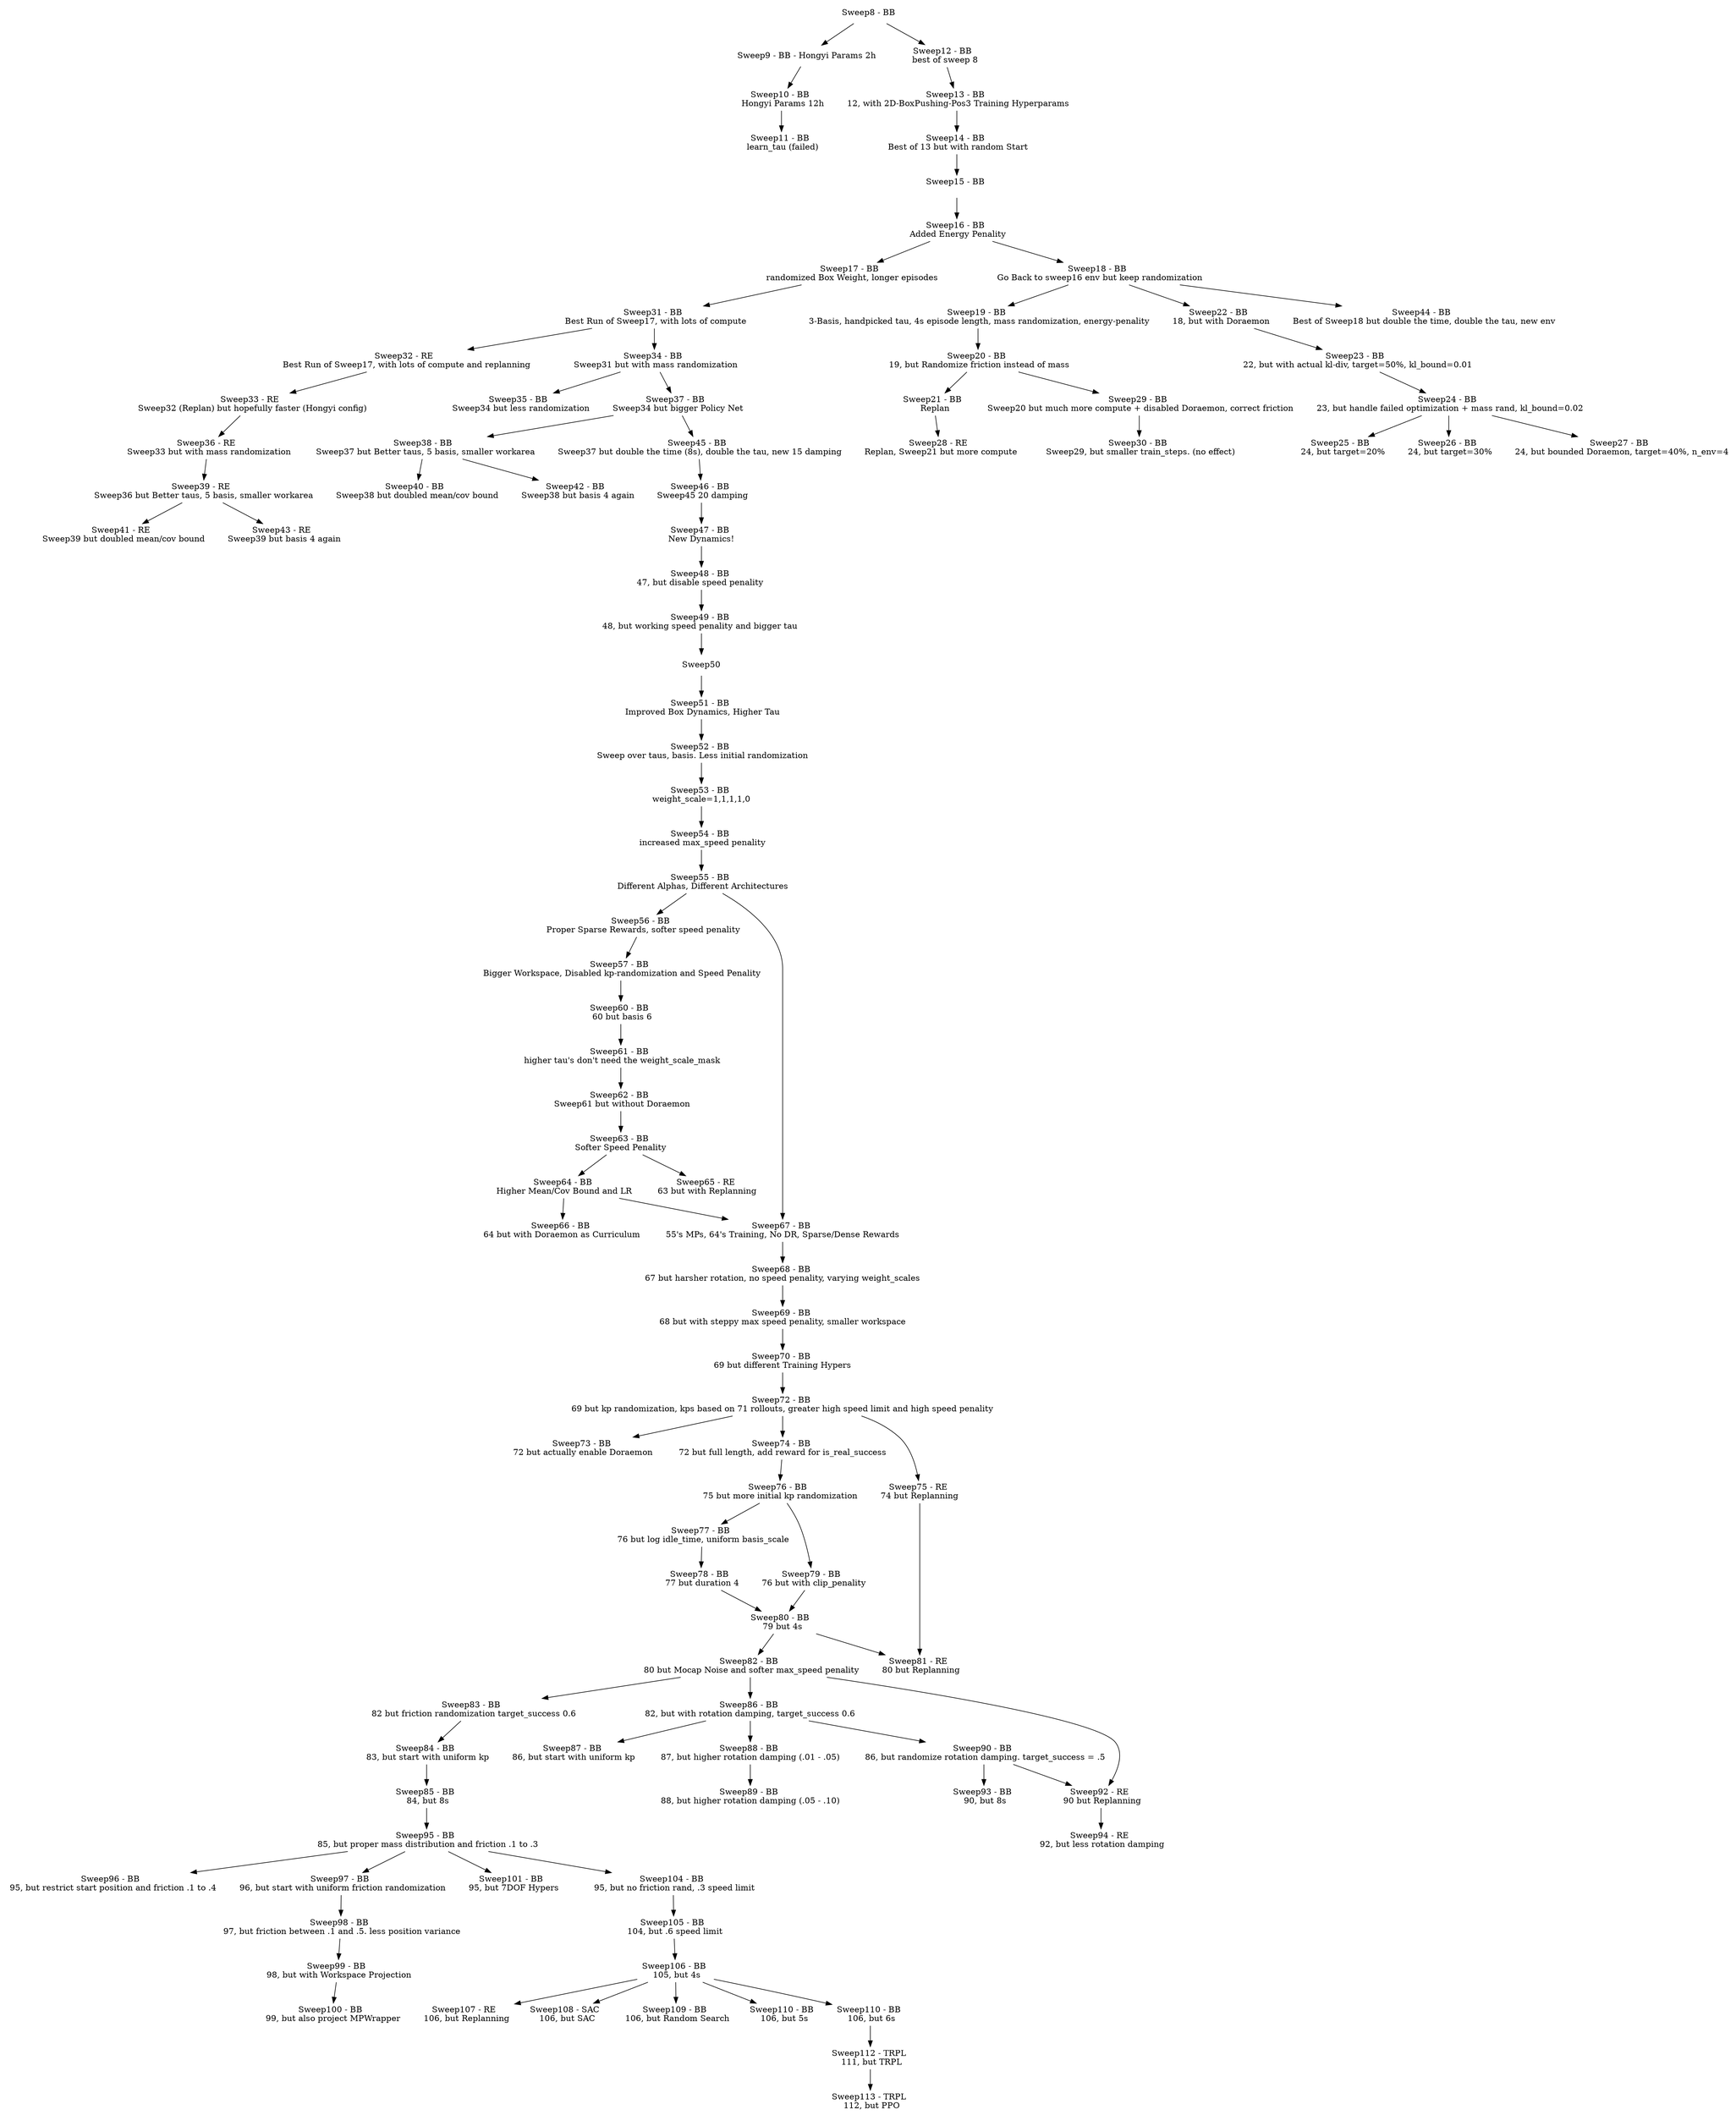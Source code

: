 digraph Sweeps {
    // Nodes
    node [shape=plaintext]
    "Sweep8"  [label=<Sweep8 - BB>];
    "Sweep9"  [label=<Sweep9 - BB - Hongyi Params 2h>];
    "Sweep10" [label=<Sweep10 - BB <BR/> Hongyi Params 12h>];
    "Sweep11" [label=<Sweep11 - BB <BR/> learn_tau (failed)>];
    "Sweep12" [label=<Sweep12 - BB <BR/> best of sweep 8>];
    "Sweep13" [label=<Sweep13 - BB <BR/> 12, with 2D-BoxPushing-Pos3 Training Hyperparams>];
    "Sweep14" [label=<Sweep14 - BB <BR/> Best of 13 but with random Start>];
    "Sweep15" [label=<Sweep15 - BB <BR/> >];
    "Sweep16" [label=<Sweep16 - BB <BR/> Added Energy Penality>];
    "Sweep17" [label=<Sweep17 - BB <BR/> randomized Box Weight, longer episodes>];
    "Sweep18" [label=<Sweep18 - BB <BR/> Go Back to sweep16 env but keep randomization>];
    "Sweep19" [label=<Sweep19 - BB <BR/> 3-Basis, handpicked tau, 4s episode length, mass randomization, energy-penality>];
    "Sweep20" [label=<Sweep20 - BB <BR/> 19, but Randomize friction instead of mass>];
    "Sweep21" [label=<Sweep21 - BB <BR/> Replan>];
    "Sweep22" [label=<Sweep22 - BB <BR/> 18, but with Doraemon>];
    "Sweep23" [label=<Sweep23 - BB <BR/> 22, but with actual kl-div, target=50%, kl_bound=0.01>];
    "Sweep24" [label=<Sweep24 - BB <BR/> 23, but handle failed optimization + mass rand, kl_bound=0.02>];
    "Sweep25" [label=<Sweep25 - BB <BR/> 24, but target=20%>];
    "Sweep26" [label=<Sweep26 - BB <BR/> 24, but target=30%>];
    "Sweep27" [label=<Sweep27 - BB <BR/> 24, but bounded Doraemon, target=40%, n_env=4>];
    "Sweep28" [label=<Sweep28 - RE <BR/> Replan, Sweep21 but more compute>];
    "Sweep29" [label=<Sweep29 - BB <BR/> Sweep20 but much more compute + disabled Doraemon, correct friction>];
    "Sweep30" [label=<Sweep30 - BB <BR/> Sweep29, but smaller train_steps. (no effect)>];
    "Sweep31" [label=<Sweep31 - BB <BR/> Best Run of Sweep17, with lots of compute>];
    "Sweep32" [label=<Sweep32 - RE <BR/> Best Run of Sweep17, with lots of compute and replanning>];
    "Sweep33" [label=<Sweep33 - RE <BR/> Sweep32 (Replan) but hopefully faster (Hongyi config)>];
    "Sweep34" [label=<Sweep34 - BB <BR/> Sweep31 but with mass randomization>];
    "Sweep35" [label=<Sweep35 - BB <BR/> Sweep34 but less randomization>];
    "Sweep36" [label=<Sweep36 - RE <BR/> Sweep33 but with mass randomization>];
    "Sweep37" [label=<Sweep37 - BB <BR/> Sweep34 but bigger Policy Net>];
    "Sweep38" [label=<Sweep38 - BB <BR/> Sweep37 but Better taus, 5 basis, smaller workarea>];
    "Sweep39" [label=<Sweep39 - RE <BR/> Sweep36 but Better taus, 5 basis, smaller workarea>];
    "Sweep40" [label=<Sweep40 - BB <BR/> Sweep38 but doubled mean/cov bound>];
    "Sweep41" [label=<Sweep41 - RE <BR/> Sweep39 but doubled mean/cov bound>];
    "Sweep42" [label=<Sweep42 - BB <BR/> Sweep38 but basis 4 again>];
    "Sweep43" [label=<Sweep43 - RE <BR/> Sweep39 but basis 4 again>];
    "Sweep44" [label=<Sweep44 - BB <BR/> Best of Sweep18 but double the time, double the tau, new env>];
    "Sweep45" [label=<Sweep45 - BB <BR/> Sweep37 but double the time (8s), double the tau, new 15 damping>];
    "Sweep46" [label=<Sweep46 - BB <BR/> Sweep45 20 damping>];
    "Sweep47" [label=<Sweep47 - BB <BR/> New Dynamics! >];
    "Sweep48" [label=<Sweep48 - BB <BR/> 47, but disable speed penality  >];
    "Sweep49" [label=<Sweep49 - BB <BR/> 48, but working speed penality and bigger tau  >];
    "Sweep51" [label=<Sweep51 - BB <BR/> Improved Box Dynamics, Higher Tau>];
    "Sweep52" [label=<Sweep52 - BB <BR/> Sweep over taus, basis. Less initial randomization>];
    "Sweep53" [label=<Sweep53 - BB <BR/> weight_scale=1,1,1,1,0 >];
    "Sweep54" [label=<Sweep54 - BB <BR/> increased max_speed penality>];
    "Sweep55" [label=<Sweep55 - BB <BR/> Different Alphas, Different Architectures>];
    "Sweep56" [label=<Sweep56 - BB <BR/> Proper Sparse Rewards, softer speed penality>];
    "Sweep57" [label=<Sweep57 - BB <BR/> Bigger Workspace, Disabled kp-randomization and Speed Penality>];
    "Sweep60" [label=<Sweep60 - BB <BR/> 60 but basis 6>];
    "Sweep61" [label=<Sweep61 - BB <BR/> higher tau's don't need the weight_scale_mask>];
    "Sweep62" [label=<Sweep62 - BB <BR/> Sweep61 but without Doraemon>];
    "Sweep63" [label=<Sweep63 - BB <BR/> Softer Speed Penality >];
    "Sweep64" [label=<Sweep64 - BB <BR/> Higher Mean/Cov Bound and LR >];
    "Sweep65" [label=<Sweep65 - RE <BR/> 63 but with Replanning >];
    "Sweep66" [label=<Sweep66 - BB <BR/> 64 but with Doraemon as Curriculum >];
    "Sweep67" [label=<Sweep67 - BB <BR/> 55's MPs, 64's Training, No DR, Sparse/Dense Rewards >];
    "Sweep68" [label=<Sweep68 - BB <BR/> 67 but harsher rotation, no speed penality, varying weight_scales >];
    "Sweep69" [label=<Sweep69 - BB <BR/> 68 but with steppy max speed penality, smaller workspace >];
    "Sweep70" [label=<Sweep70 - BB <BR/> 69 but different Training Hypers >];
    "Sweep72" [label=<Sweep72 - BB <BR/> 69 but kp randomization, kps based on 71 rollouts, greater high speed limit and high speed penality >];
    "Sweep73" [label=<Sweep73 - BB <BR/> 72 but actually enable Doraemon >];
    "Sweep74" [label=<Sweep74 - BB <BR/> 72 but full length, add reward for is_real_success >];
    "Sweep75" [label=<Sweep75 - RE <BR/> 74 but Replanning >];
    "Sweep76" [label=<Sweep76 - BB <BR/> 75 but more initial kp randomization>];
    "Sweep77" [label=<Sweep77 - BB <BR/> 76 but log idle_time, uniform basis_scale>];
    "Sweep78" [label=<Sweep78 - BB <BR/> 77 but duration 4>];
    "Sweep79" [label=<Sweep79 - BB <BR/> 76 but with clip_penality>];
    "Sweep80" [label=<Sweep80 - BB <BR/> 79 but 4s>];
    "Sweep81" [label=<Sweep81 - RE <BR/> 80 but Replanning>];
    "Sweep82" [label=<Sweep82 - BB <BR/> 80 but Mocap Noise and softer max_speed penality>];
    "Sweep83" [label=<Sweep83 - BB <BR/> 82 but friction randomization target_success 0.6>];
    "Sweep84" [label=<Sweep84 - BB <BR/> 83, but start with uniform kp>];
    "Sweep85" [label=<Sweep85 - BB <BR/> 84, but 8s>];
    "Sweep86" [label=<Sweep86 - BB <BR/> 82, but with rotation damping, target_success 0.6 >];
    "Sweep87" [label=<Sweep87 - BB <BR/> 86, but start with uniform kp >];
    "Sweep88" [label=<Sweep88 - BB <BR/> 87, but higher rotation damping (.01 - .05) >];
    "Sweep89" [label=<Sweep89 - BB <BR/> 88, but higher rotation damping (.05 - .10) >];
    "Sweep90" [label=<Sweep90 - BB <BR/> 86, but randomize rotation damping. target_success = .5>];
    "Sweep92" [label=<Sweep92 - RE <BR/> 90 but Replanning>];
    "Sweep93" [label=<Sweep93 - BB <BR/> 90, but 8s>];
    "Sweep94" [label=<Sweep94 - RE <BR/> 92, but less rotation damping>];
    "Sweep95" [label=<Sweep95 - BB <BR/> 85, but proper mass distribution and friction .1 to .3>];
    "Sweep96" [label=<Sweep96 - BB <BR/> 95, but restrict start position and friction .1 to .4>];
    "Sweep97" [label=<Sweep97 - BB <BR/> 96, but start with uniform friction randomization>];
    "Sweep98" [label=<Sweep98 - BB <BR/> 97, but friction between .1 and .5. less position variance>];
    "Sweep99" [label=<Sweep99 - BB <BR/> 98, but with Workspace Projection>];
    "Sweep100" [label=<Sweep100 - BB <BR/> 99, but also project MPWrapper>];
    "Sweep101" [label=<Sweep101 - BB <BR/> 95, but 7DOF Hypers>];
    "Sweep104" [label=<Sweep104 - BB <BR/> 95, but no friction rand, .3 speed limit>];
    "Sweep105" [label=<Sweep105 - BB <BR/> 104, but .6 speed limit>];
    "Sweep106" [label=<Sweep106 - BB <BR/> 105, but 4s>];
    "Sweep107" [label=<Sweep107 - RE <BR/> 106, but Replanning>];
    "Sweep108" [label=<Sweep108 - SAC <BR/> 106, but SAC>];
    "Sweep109" [label=<Sweep109 - BB <BR/> 106, but Random Search>];
    "Sweep110" [label=<Sweep110 - BB <BR/> 106, but 5s>];
    "Sweep111" [label=<Sweep110 - BB <BR/> 106, but 6s>];
    "Sweep112" [label=<Sweep112 - TRPL <BR/> 111, but TRPL>];
    "Sweep113" [label=<Sweep113 - TRPL <BR/> 112, but PPO>];

    // Edges
    "Sweep8" -> "Sweep9"
    "Sweep9" -> "Sweep10"
    "Sweep10" -> "Sweep11"
    "Sweep8" -> "Sweep12"
    "Sweep12" -> "Sweep13"
    "Sweep13" -> "Sweep14"
    "Sweep16" -> "Sweep18"
    "Sweep18" -> "Sweep19"
    "Sweep19" -> "Sweep20"
    "Sweep21" -> "Sweep28"
    "Sweep20" -> "Sweep29"
    "Sweep29" -> "Sweep30"
    "Sweep17" -> "Sweep31"
    "Sweep31" -> "Sweep32"
    "Sweep32" -> "Sweep33"
    "Sweep31" -> "Sweep34"
    "Sweep34" -> "Sweep35"
    "Sweep33" -> "Sweep36"
    "Sweep34" -> "Sweep37"
    "Sweep37" -> "Sweep38"
    "Sweep36" -> "Sweep39"
    "Sweep38" -> "Sweep40"
    "Sweep39" -> "Sweep41"
    "Sweep38" -> "Sweep42"
    "Sweep39" -> "Sweep43"
    "Sweep18" -> "Sweep22"
    "Sweep22" -> "Sweep23"
    "Sweep23" -> "Sweep24"
    "Sweep24" -> "Sweep25"
    "Sweep24" -> "Sweep26"
    "Sweep24" -> "Sweep27"
    "Sweep18" -> "Sweep44"
    "Sweep14" -> "Sweep15"
    "Sweep15" -> "Sweep16"
    "Sweep16" -> "Sweep17"
    "Sweep20" -> "Sweep21"
    "Sweep37" -> "Sweep45"
    "Sweep45" -> "Sweep46"
    "Sweep46" -> "Sweep47"
    "Sweep47" -> "Sweep48"
    "Sweep48" -> "Sweep49"
    "Sweep49" -> "Sweep50"
    "Sweep50" -> "Sweep51"
    "Sweep51" -> "Sweep52"
    "Sweep52" -> "Sweep53"
    "Sweep53" -> "Sweep54"
    "Sweep54" -> "Sweep55"
    "Sweep55" -> "Sweep56"
    "Sweep56" -> "Sweep57"
    "Sweep57" -> "Sweep60"
    "Sweep60" -> "Sweep61"
    "Sweep61" -> "Sweep62"
    "Sweep62" -> "Sweep63"
    "Sweep63" -> "Sweep64"
    "Sweep63" -> "Sweep65"
    "Sweep64" -> "Sweep66"
    "Sweep55" -> "Sweep67"
    "Sweep64" -> "Sweep67"
    "Sweep67" -> "Sweep68"
    "Sweep68" -> "Sweep69"
    "Sweep69" -> "Sweep70"
    "Sweep70" -> "Sweep72"
    "Sweep72" -> "Sweep73"
    "Sweep72" -> "Sweep74"
    "Sweep72" -> "Sweep75"
    "Sweep74" -> "Sweep76"
    "Sweep76" -> "Sweep77"
    "Sweep77" -> "Sweep78"
    "Sweep76" -> "Sweep79"
    "Sweep78" -> "Sweep80"
    "Sweep79" -> "Sweep80"
    "Sweep80" -> "Sweep81"
    "Sweep75" -> "Sweep81"
    "Sweep80" -> "Sweep82"
    "Sweep82" -> "Sweep83"
    "Sweep83" -> "Sweep84"
    "Sweep84" -> "Sweep85"
    "Sweep82" -> "Sweep86"
    "Sweep86" -> "Sweep87"
    "Sweep86" -> "Sweep88"
    "Sweep88" -> "Sweep89"
    "Sweep86" -> "Sweep90"
    "Sweep90" -> "Sweep92"
    "Sweep90" -> "Sweep93"
    "Sweep82" -> "Sweep92"
    "Sweep92" -> "Sweep94"
    "Sweep85" -> "Sweep95"
    "Sweep95" -> "Sweep96"
    "Sweep95" -> "Sweep97"
    "Sweep97" -> "Sweep98"
    "Sweep98" -> "Sweep99"
    "Sweep99" -> "Sweep100"
    "Sweep95" -> "Sweep101"
    "Sweep95" -> "Sweep104"
    "Sweep104" -> "Sweep105"
    "Sweep105" -> "Sweep106"
    "Sweep106" -> "Sweep107"
    "Sweep106" -> "Sweep108"
    "Sweep106" -> "Sweep109"
    "Sweep106" -> "Sweep110"
    "Sweep106" -> "Sweep111"
    "Sweep111" -> "Sweep112"
    "Sweep112" -> "Sweep113"
}

